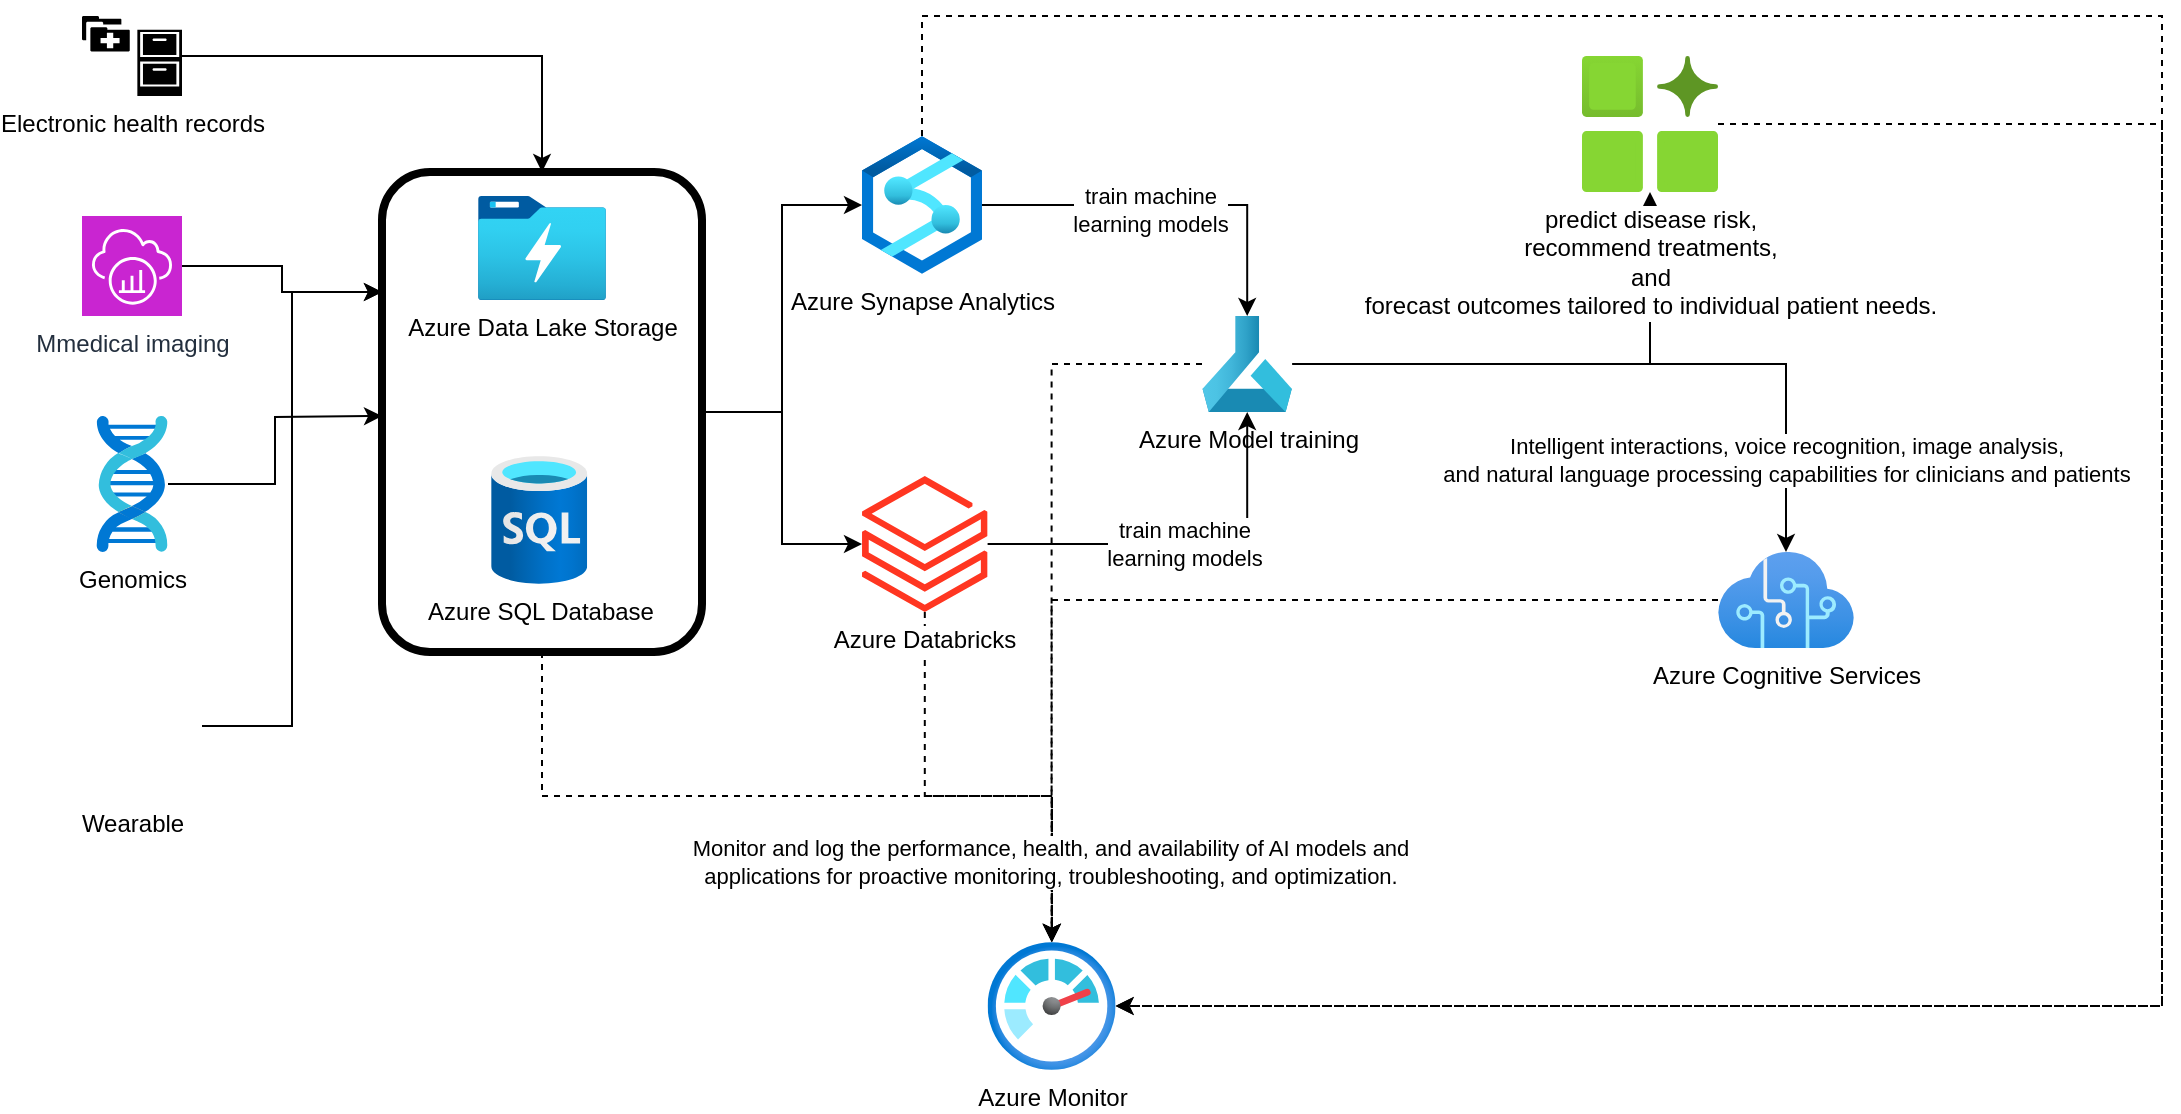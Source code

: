 <mxfile version="23.1.7" type="device">
  <diagram name="Page-1" id="zG2IoxnAaMKdg4yOaZnz">
    <mxGraphModel dx="1514" dy="845" grid="1" gridSize="10" guides="1" tooltips="1" connect="1" arrows="1" fold="1" page="1" pageScale="1" pageWidth="827" pageHeight="1169" math="0" shadow="0">
      <root>
        <mxCell id="0" />
        <mxCell id="1" parent="0" />
        <mxCell id="ATrVyQSUXd0NA1j_21Cg-8" style="edgeStyle=orthogonalEdgeStyle;rounded=0;orthogonalLoop=1;jettySize=auto;html=1;" edge="1" parent="1" source="ATrVyQSUXd0NA1j_21Cg-1" target="ATrVyQSUXd0NA1j_21Cg-7">
          <mxGeometry relative="1" as="geometry" />
        </mxCell>
        <mxCell id="ATrVyQSUXd0NA1j_21Cg-1" value="Electronic health records" style="shape=mxgraph.signs.healthcare.medical_records;html=1;pointerEvents=1;fillColor=#000000;strokeColor=none;verticalLabelPosition=bottom;verticalAlign=top;align=center;" vertex="1" parent="1">
          <mxGeometry x="60" y="90" width="50" height="40" as="geometry" />
        </mxCell>
        <mxCell id="ATrVyQSUXd0NA1j_21Cg-9" style="edgeStyle=orthogonalEdgeStyle;rounded=0;orthogonalLoop=1;jettySize=auto;html=1;entryX=0.25;entryY=1;entryDx=0;entryDy=0;" edge="1" parent="1" source="ATrVyQSUXd0NA1j_21Cg-2" target="ATrVyQSUXd0NA1j_21Cg-7">
          <mxGeometry relative="1" as="geometry" />
        </mxCell>
        <mxCell id="ATrVyQSUXd0NA1j_21Cg-2" value="Mmedical imaging" style="sketch=0;points=[[0,0,0],[0.25,0,0],[0.5,0,0],[0.75,0,0],[1,0,0],[0,1,0],[0.25,1,0],[0.5,1,0],[0.75,1,0],[1,1,0],[0,0.25,0],[0,0.5,0],[0,0.75,0],[1,0.25,0],[1,0.5,0],[1,0.75,0]];outlineConnect=0;fontColor=#232F3E;fillColor=#C925D1;strokeColor=#ffffff;dashed=0;verticalLabelPosition=bottom;verticalAlign=top;align=center;html=1;fontSize=12;fontStyle=0;aspect=fixed;shape=mxgraph.aws4.resourceIcon;resIcon=mxgraph.aws4.xray;" vertex="1" parent="1">
          <mxGeometry x="60" y="190" width="50" height="50" as="geometry" />
        </mxCell>
        <mxCell id="ATrVyQSUXd0NA1j_21Cg-10" style="edgeStyle=orthogonalEdgeStyle;rounded=0;orthogonalLoop=1;jettySize=auto;html=1;" edge="1" parent="1" source="ATrVyQSUXd0NA1j_21Cg-3">
          <mxGeometry relative="1" as="geometry">
            <mxPoint x="210" y="290" as="targetPoint" />
          </mxGeometry>
        </mxCell>
        <mxCell id="ATrVyQSUXd0NA1j_21Cg-3" value="Genomics" style="image;aspect=fixed;html=1;points=[];align=center;fontSize=12;image=img/lib/azure2/ai_machine_learning/Genomics.svg;" vertex="1" parent="1">
          <mxGeometry x="67" y="290" width="36" height="68" as="geometry" />
        </mxCell>
        <mxCell id="ATrVyQSUXd0NA1j_21Cg-11" style="edgeStyle=orthogonalEdgeStyle;rounded=0;orthogonalLoop=1;jettySize=auto;html=1;entryX=0.25;entryY=1;entryDx=0;entryDy=0;" edge="1" parent="1" source="ATrVyQSUXd0NA1j_21Cg-4" target="ATrVyQSUXd0NA1j_21Cg-7">
          <mxGeometry relative="1" as="geometry" />
        </mxCell>
        <mxCell id="ATrVyQSUXd0NA1j_21Cg-4" value="Wearable" style="shape=image;html=1;verticalAlign=top;verticalLabelPosition=bottom;labelBackgroundColor=#ffffff;imageAspect=0;aspect=fixed;image=https://cdn4.iconfinder.com/data/icons/essentials-72/24/043_-_Smart_Watch-128.png" vertex="1" parent="1">
          <mxGeometry x="50" y="410" width="70" height="70" as="geometry" />
        </mxCell>
        <mxCell id="ATrVyQSUXd0NA1j_21Cg-5" value="Azure Data Lake Storage" style="image;aspect=fixed;html=1;points=[];align=center;fontSize=12;image=img/lib/azure2/storage/Data_Lake_Storage_Gen1.svg;" vertex="1" parent="1">
          <mxGeometry x="258" y="180" width="64" height="52" as="geometry" />
        </mxCell>
        <mxCell id="ATrVyQSUXd0NA1j_21Cg-18" style="edgeStyle=orthogonalEdgeStyle;rounded=0;orthogonalLoop=1;jettySize=auto;html=1;" edge="1" parent="1" source="ATrVyQSUXd0NA1j_21Cg-6" target="ATrVyQSUXd0NA1j_21Cg-12">
          <mxGeometry relative="1" as="geometry" />
        </mxCell>
        <mxCell id="ATrVyQSUXd0NA1j_21Cg-21" value="train machine &lt;br&gt;learning models" style="edgeLabel;html=1;align=center;verticalAlign=middle;resizable=0;points=[];" vertex="1" connectable="0" parent="ATrVyQSUXd0NA1j_21Cg-18">
          <mxGeometry x="-0.107" y="-1" relative="1" as="geometry">
            <mxPoint y="1" as="offset" />
          </mxGeometry>
        </mxCell>
        <mxCell id="ATrVyQSUXd0NA1j_21Cg-32" style="edgeStyle=orthogonalEdgeStyle;rounded=0;orthogonalLoop=1;jettySize=auto;html=1;dashed=1;" edge="1" parent="1" source="ATrVyQSUXd0NA1j_21Cg-6" target="ATrVyQSUXd0NA1j_21Cg-28">
          <mxGeometry relative="1" as="geometry">
            <Array as="points">
              <mxPoint x="480" y="90" />
              <mxPoint x="1100" y="90" />
              <mxPoint x="1100" y="585" />
            </Array>
          </mxGeometry>
        </mxCell>
        <mxCell id="ATrVyQSUXd0NA1j_21Cg-6" value="Azure Synapse Analytics" style="image;aspect=fixed;html=1;points=[];align=center;fontSize=12;image=img/lib/azure2/analytics/Azure_Synapse_Analytics.svg;" vertex="1" parent="1">
          <mxGeometry x="450" y="150" width="60" height="69" as="geometry" />
        </mxCell>
        <mxCell id="ATrVyQSUXd0NA1j_21Cg-15" value="" style="edgeStyle=orthogonalEdgeStyle;rounded=0;orthogonalLoop=1;jettySize=auto;html=1;" edge="1" parent="1" source="ATrVyQSUXd0NA1j_21Cg-7" target="ATrVyQSUXd0NA1j_21Cg-6">
          <mxGeometry relative="1" as="geometry" />
        </mxCell>
        <mxCell id="ATrVyQSUXd0NA1j_21Cg-17" style="edgeStyle=orthogonalEdgeStyle;rounded=0;orthogonalLoop=1;jettySize=auto;html=1;" edge="1" parent="1" source="ATrVyQSUXd0NA1j_21Cg-7" target="ATrVyQSUXd0NA1j_21Cg-16">
          <mxGeometry relative="1" as="geometry" />
        </mxCell>
        <mxCell id="ATrVyQSUXd0NA1j_21Cg-30" style="edgeStyle=orthogonalEdgeStyle;rounded=0;orthogonalLoop=1;jettySize=auto;html=1;dashed=1;" edge="1" parent="1" source="ATrVyQSUXd0NA1j_21Cg-7" target="ATrVyQSUXd0NA1j_21Cg-28">
          <mxGeometry relative="1" as="geometry">
            <Array as="points">
              <mxPoint x="290" y="480" />
              <mxPoint x="545" y="480" />
            </Array>
          </mxGeometry>
        </mxCell>
        <mxCell id="ATrVyQSUXd0NA1j_21Cg-7" value="" style="rounded=1;whiteSpace=wrap;html=1;fillColor=none;strokeWidth=4;rotation=90;" vertex="1" parent="1">
          <mxGeometry x="170" y="208" width="240" height="160" as="geometry" />
        </mxCell>
        <mxCell id="ATrVyQSUXd0NA1j_21Cg-23" style="edgeStyle=orthogonalEdgeStyle;rounded=0;orthogonalLoop=1;jettySize=auto;html=1;" edge="1" parent="1" source="ATrVyQSUXd0NA1j_21Cg-12" target="ATrVyQSUXd0NA1j_21Cg-22">
          <mxGeometry relative="1" as="geometry" />
        </mxCell>
        <mxCell id="ATrVyQSUXd0NA1j_21Cg-26" style="edgeStyle=orthogonalEdgeStyle;rounded=0;orthogonalLoop=1;jettySize=auto;html=1;" edge="1" parent="1" source="ATrVyQSUXd0NA1j_21Cg-12" target="ATrVyQSUXd0NA1j_21Cg-24">
          <mxGeometry relative="1" as="geometry" />
        </mxCell>
        <mxCell id="ATrVyQSUXd0NA1j_21Cg-27" value="Intelligent interactions, voice recognition, image analysis, &lt;br&gt;and natural language processing capabilities for clinicians and patients" style="edgeLabel;html=1;align=center;verticalAlign=middle;resizable=0;points=[];" vertex="1" connectable="0" parent="ATrVyQSUXd0NA1j_21Cg-26">
          <mxGeometry x="0.73" relative="1" as="geometry">
            <mxPoint as="offset" />
          </mxGeometry>
        </mxCell>
        <mxCell id="ATrVyQSUXd0NA1j_21Cg-34" style="edgeStyle=orthogonalEdgeStyle;rounded=0;orthogonalLoop=1;jettySize=auto;html=1;dashed=1;" edge="1" parent="1" source="ATrVyQSUXd0NA1j_21Cg-12" target="ATrVyQSUXd0NA1j_21Cg-28">
          <mxGeometry relative="1" as="geometry" />
        </mxCell>
        <mxCell id="ATrVyQSUXd0NA1j_21Cg-12" value="Azure Model training" style="image;aspect=fixed;html=1;points=[];align=center;fontSize=12;image=img/lib/azure2/ai_machine_learning/Machine_Learning.svg;" vertex="1" parent="1">
          <mxGeometry x="620" y="240" width="45.18" height="48" as="geometry" />
        </mxCell>
        <mxCell id="ATrVyQSUXd0NA1j_21Cg-14" value="Azure SQL Database" style="image;aspect=fixed;html=1;points=[];align=center;fontSize=12;image=img/lib/azure2/databases/SQL_Database.svg;" vertex="1" parent="1">
          <mxGeometry x="264.59" y="310" width="48" height="64" as="geometry" />
        </mxCell>
        <mxCell id="ATrVyQSUXd0NA1j_21Cg-20" value="train machine &lt;br&gt;learning models" style="edgeStyle=orthogonalEdgeStyle;rounded=0;orthogonalLoop=1;jettySize=auto;html=1;" edge="1" parent="1" source="ATrVyQSUXd0NA1j_21Cg-16" target="ATrVyQSUXd0NA1j_21Cg-12">
          <mxGeometry relative="1" as="geometry" />
        </mxCell>
        <mxCell id="ATrVyQSUXd0NA1j_21Cg-33" style="edgeStyle=orthogonalEdgeStyle;rounded=0;orthogonalLoop=1;jettySize=auto;html=1;dashed=1;" edge="1" parent="1" source="ATrVyQSUXd0NA1j_21Cg-16" target="ATrVyQSUXd0NA1j_21Cg-28">
          <mxGeometry relative="1" as="geometry">
            <Array as="points">
              <mxPoint x="481" y="480" />
              <mxPoint x="545" y="480" />
            </Array>
          </mxGeometry>
        </mxCell>
        <mxCell id="ATrVyQSUXd0NA1j_21Cg-16" value="Azure Databricks" style="image;aspect=fixed;html=1;points=[];align=center;fontSize=12;image=img/lib/azure2/analytics/Azure_Databricks.svg;" vertex="1" parent="1">
          <mxGeometry x="450" y="320" width="62.8" height="68" as="geometry" />
        </mxCell>
        <mxCell id="ATrVyQSUXd0NA1j_21Cg-35" style="edgeStyle=orthogonalEdgeStyle;rounded=0;orthogonalLoop=1;jettySize=auto;html=1;dashed=1;" edge="1" parent="1" source="ATrVyQSUXd0NA1j_21Cg-22" target="ATrVyQSUXd0NA1j_21Cg-28">
          <mxGeometry relative="1" as="geometry">
            <Array as="points">
              <mxPoint x="1100" y="144" />
              <mxPoint x="1100" y="585" />
            </Array>
          </mxGeometry>
        </mxCell>
        <mxCell id="ATrVyQSUXd0NA1j_21Cg-22" value="predict disease risk, &lt;br&gt;recommend treatments, &lt;br&gt;and &lt;br&gt;forecast outcomes tailored to individual patient needs." style="image;aspect=fixed;html=1;points=[];align=center;fontSize=12;image=img/lib/azure2/general/Preview_Features.svg;" vertex="1" parent="1">
          <mxGeometry x="810" y="110" width="68" height="68" as="geometry" />
        </mxCell>
        <mxCell id="ATrVyQSUXd0NA1j_21Cg-36" style="edgeStyle=orthogonalEdgeStyle;rounded=0;orthogonalLoop=1;jettySize=auto;html=1;dashed=1;" edge="1" parent="1" source="ATrVyQSUXd0NA1j_21Cg-24" target="ATrVyQSUXd0NA1j_21Cg-28">
          <mxGeometry relative="1" as="geometry" />
        </mxCell>
        <mxCell id="ATrVyQSUXd0NA1j_21Cg-37" value="Monitor and log the performance, health, and availability of AI models and &lt;br&gt;applications for proactive monitoring, troubleshooting, and optimization." style="edgeLabel;html=1;align=center;verticalAlign=middle;resizable=0;points=[];" vertex="1" connectable="0" parent="ATrVyQSUXd0NA1j_21Cg-36">
          <mxGeometry x="0.838" y="-1" relative="1" as="geometry">
            <mxPoint as="offset" />
          </mxGeometry>
        </mxCell>
        <mxCell id="ATrVyQSUXd0NA1j_21Cg-24" value="Azure Cognitive Services" style="image;aspect=fixed;html=1;points=[];align=center;fontSize=12;image=img/lib/azure2/ai_machine_learning/Cognitive_Services.svg;" vertex="1" parent="1">
          <mxGeometry x="878" y="358" width="68" height="48" as="geometry" />
        </mxCell>
        <mxCell id="ATrVyQSUXd0NA1j_21Cg-28" value="Azure Monitor" style="image;aspect=fixed;html=1;points=[];align=center;fontSize=12;image=img/lib/azure2/management_governance/Monitor.svg;" vertex="1" parent="1">
          <mxGeometry x="512.8" y="553" width="64" height="64" as="geometry" />
        </mxCell>
      </root>
    </mxGraphModel>
  </diagram>
</mxfile>
